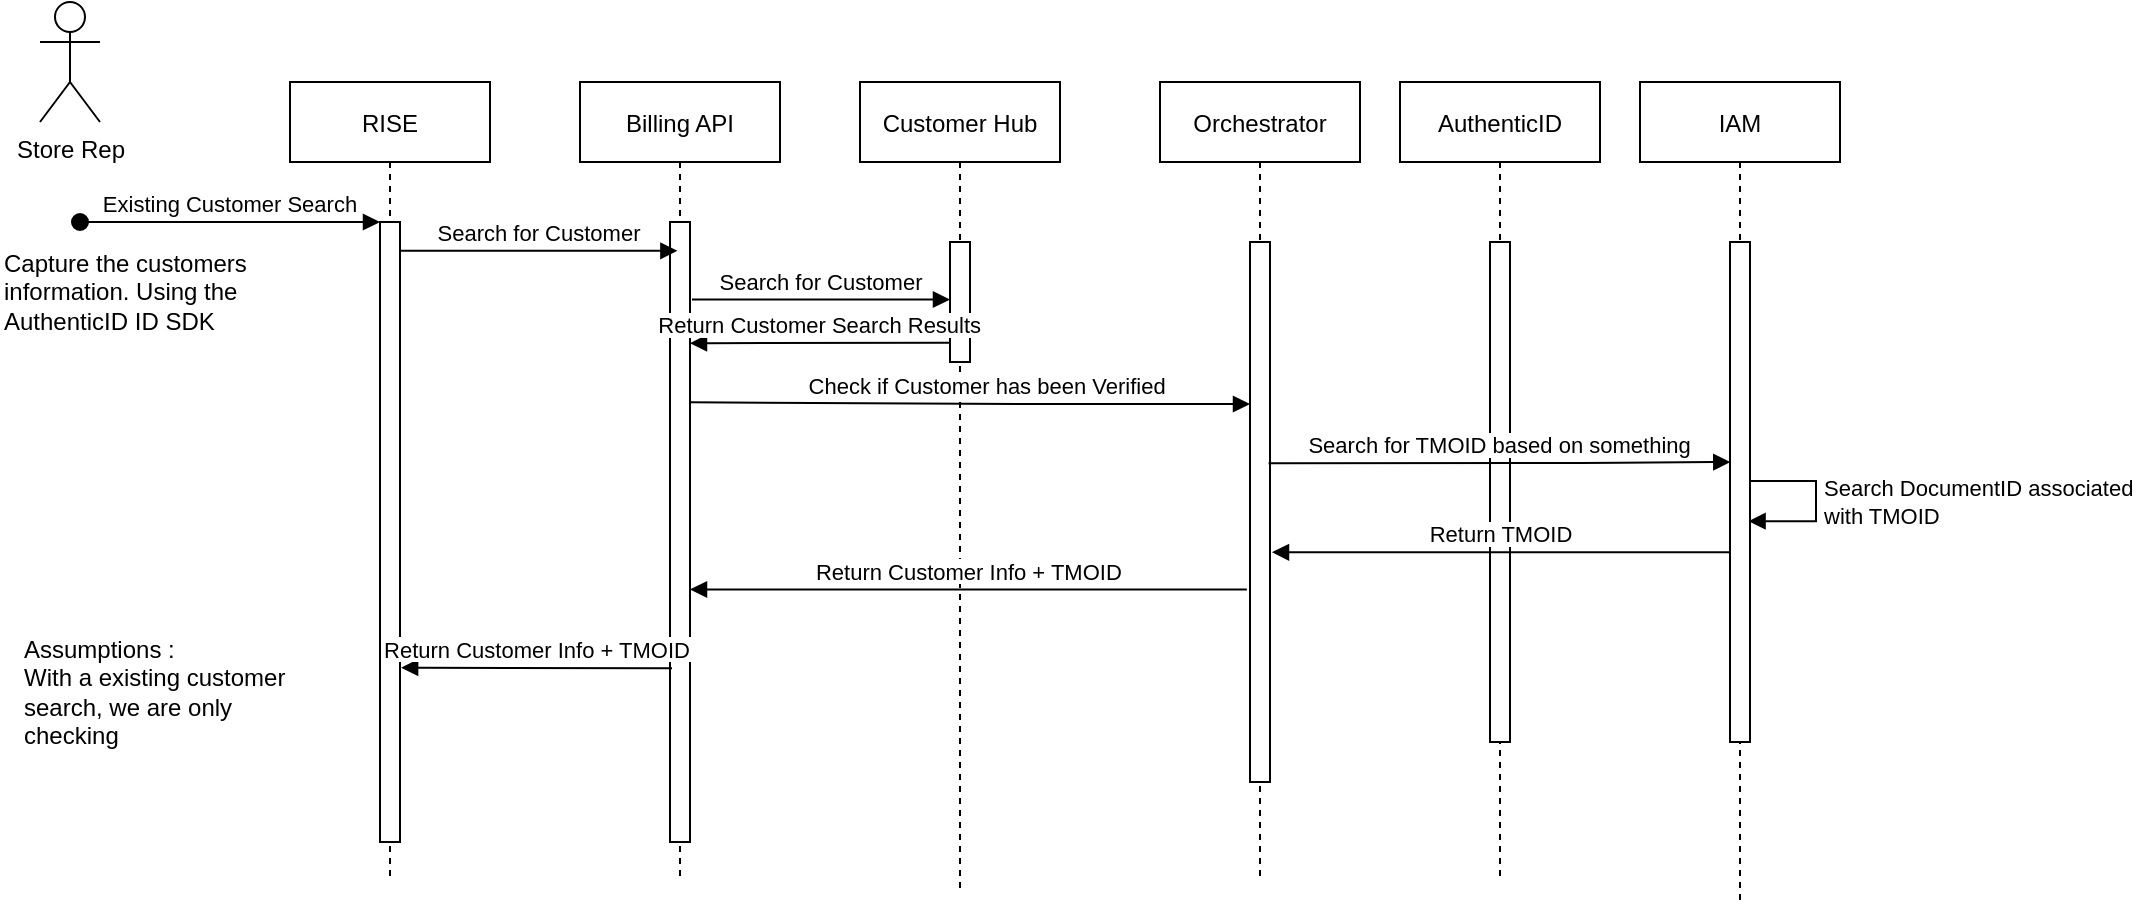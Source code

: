 <mxfile version="13.8.0" type="github">
  <diagram id="nKOJrB1VfP32wkWAsUuA" name="Page-1">
    <mxGraphModel dx="1178" dy="641" grid="1" gridSize="10" guides="1" tooltips="1" connect="1" arrows="1" fold="1" page="1" pageScale="1" pageWidth="1100" pageHeight="850" math="0" shadow="0">
      <root>
        <mxCell id="0" />
        <mxCell id="1" parent="0" />
        <mxCell id="LGv2I6CfhC-DXlK5i3q5-1" value="RISE" style="shape=umlLifeline;perimeter=lifelinePerimeter;container=1;collapsible=0;recursiveResize=0;rounded=0;shadow=0;strokeWidth=1;" vertex="1" parent="1">
          <mxGeometry x="175" y="80" width="100" height="400" as="geometry" />
        </mxCell>
        <mxCell id="LGv2I6CfhC-DXlK5i3q5-2" value="" style="points=[];perimeter=orthogonalPerimeter;rounded=0;shadow=0;strokeWidth=1;" vertex="1" parent="LGv2I6CfhC-DXlK5i3q5-1">
          <mxGeometry x="45" y="70" width="10" height="310" as="geometry" />
        </mxCell>
        <mxCell id="LGv2I6CfhC-DXlK5i3q5-3" value="Existing Customer Search" style="verticalAlign=bottom;startArrow=oval;endArrow=block;startSize=8;shadow=0;strokeWidth=1;" edge="1" parent="LGv2I6CfhC-DXlK5i3q5-1" target="LGv2I6CfhC-DXlK5i3q5-2">
          <mxGeometry relative="1" as="geometry">
            <mxPoint x="-105" y="70" as="sourcePoint" />
          </mxGeometry>
        </mxCell>
        <mxCell id="LGv2I6CfhC-DXlK5i3q5-4" value="Billing API" style="shape=umlLifeline;perimeter=lifelinePerimeter;container=1;collapsible=0;recursiveResize=0;rounded=0;shadow=0;strokeWidth=1;" vertex="1" parent="1">
          <mxGeometry x="320" y="80" width="100" height="400" as="geometry" />
        </mxCell>
        <mxCell id="LGv2I6CfhC-DXlK5i3q5-5" value="" style="points=[];perimeter=orthogonalPerimeter;rounded=0;shadow=0;strokeWidth=1;" vertex="1" parent="LGv2I6CfhC-DXlK5i3q5-4">
          <mxGeometry x="45" y="70" width="10" height="310" as="geometry" />
        </mxCell>
        <mxCell id="LGv2I6CfhC-DXlK5i3q5-6" value="Search for Customer" style="verticalAlign=bottom;endArrow=block;entryX=0.487;entryY=0.261;shadow=0;strokeWidth=1;entryDx=0;entryDy=0;entryPerimeter=0;" edge="1" parent="1">
          <mxGeometry relative="1" as="geometry">
            <mxPoint x="230" y="164.4" as="sourcePoint" />
            <mxPoint x="368.7" y="164.4" as="targetPoint" />
          </mxGeometry>
        </mxCell>
        <mxCell id="LGv2I6CfhC-DXlK5i3q5-7" value="Store Rep" style="shape=umlActor;verticalLabelPosition=bottom;verticalAlign=top;html=1;" vertex="1" parent="1">
          <mxGeometry x="50" y="40" width="30" height="60" as="geometry" />
        </mxCell>
        <mxCell id="LGv2I6CfhC-DXlK5i3q5-8" value="Customer Hub" style="shape=umlLifeline;perimeter=lifelinePerimeter;container=1;collapsible=0;recursiveResize=0;rounded=0;shadow=0;strokeWidth=1;" vertex="1" parent="1">
          <mxGeometry x="460" y="80" width="100" height="405" as="geometry" />
        </mxCell>
        <mxCell id="LGv2I6CfhC-DXlK5i3q5-9" value="" style="html=1;points=[];perimeter=orthogonalPerimeter;" vertex="1" parent="LGv2I6CfhC-DXlK5i3q5-8">
          <mxGeometry x="45" y="80" width="10" height="60" as="geometry" />
        </mxCell>
        <mxCell id="LGv2I6CfhC-DXlK5i3q5-11" value="Search for Customer" style="verticalAlign=bottom;endArrow=block;shadow=0;strokeWidth=1;exitX=1.1;exitY=0.125;exitDx=0;exitDy=0;exitPerimeter=0;" edge="1" parent="1" source="LGv2I6CfhC-DXlK5i3q5-5" target="LGv2I6CfhC-DXlK5i3q5-9">
          <mxGeometry relative="1" as="geometry">
            <mxPoint x="400" y="200" as="sourcePoint" />
            <mxPoint x="560" y="171" as="targetPoint" />
          </mxGeometry>
        </mxCell>
        <mxCell id="LGv2I6CfhC-DXlK5i3q5-12" value="Capture the customers information. Using the AuthenticID ID SDK" style="text;html=1;strokeColor=none;fillColor=none;align=left;verticalAlign=middle;whiteSpace=wrap;rounded=0;" vertex="1" parent="1">
          <mxGeometry x="30" y="160" width="160" height="50" as="geometry" />
        </mxCell>
        <mxCell id="LGv2I6CfhC-DXlK5i3q5-13" value="Orchestrator" style="shape=umlLifeline;perimeter=lifelinePerimeter;container=1;collapsible=0;recursiveResize=0;rounded=0;shadow=0;strokeWidth=1;" vertex="1" parent="1">
          <mxGeometry x="610" y="80" width="100" height="400" as="geometry" />
        </mxCell>
        <mxCell id="LGv2I6CfhC-DXlK5i3q5-14" value="" style="points=[];perimeter=orthogonalPerimeter;rounded=0;shadow=0;strokeWidth=1;" vertex="1" parent="LGv2I6CfhC-DXlK5i3q5-13">
          <mxGeometry x="45" y="80" width="10" height="270" as="geometry" />
        </mxCell>
        <mxCell id="LGv2I6CfhC-DXlK5i3q5-15" value="Return Customer Search Results" style="verticalAlign=bottom;endArrow=block;shadow=0;strokeWidth=1;exitX=-0.014;exitY=0.84;exitDx=0;exitDy=0;exitPerimeter=0;" edge="1" parent="1" source="LGv2I6CfhC-DXlK5i3q5-9">
          <mxGeometry relative="1" as="geometry">
            <mxPoint x="460" y="211" as="sourcePoint" />
            <mxPoint x="375" y="210.6" as="targetPoint" />
            <Array as="points" />
          </mxGeometry>
        </mxCell>
        <mxCell id="LGv2I6CfhC-DXlK5i3q5-16" value="Assumptions :&amp;nbsp;&lt;br&gt;With a existing customer search, we are only checking&amp;nbsp;" style="text;html=1;strokeColor=none;fillColor=none;align=left;verticalAlign=middle;whiteSpace=wrap;rounded=0;" vertex="1" parent="1">
          <mxGeometry x="40" y="360" width="160" height="50" as="geometry" />
        </mxCell>
        <mxCell id="LGv2I6CfhC-DXlK5i3q5-17" value="IAM" style="shape=umlLifeline;perimeter=lifelinePerimeter;container=1;collapsible=0;recursiveResize=0;rounded=0;shadow=0;strokeWidth=1;" vertex="1" parent="1">
          <mxGeometry x="850" y="80" width="100" height="410" as="geometry" />
        </mxCell>
        <mxCell id="LGv2I6CfhC-DXlK5i3q5-18" value="" style="points=[];perimeter=orthogonalPerimeter;rounded=0;shadow=0;strokeWidth=1;" vertex="1" parent="LGv2I6CfhC-DXlK5i3q5-17">
          <mxGeometry x="45" y="80" width="10" height="250" as="geometry" />
        </mxCell>
        <mxCell id="LGv2I6CfhC-DXlK5i3q5-19" value="Search DocumentID associated &lt;br&gt;with TMOID" style="edgeStyle=orthogonalEdgeStyle;html=1;align=left;spacingLeft=2;endArrow=block;rounded=0;entryX=0.929;entryY=0.87;entryDx=0;entryDy=0;entryPerimeter=0;" edge="1" parent="LGv2I6CfhC-DXlK5i3q5-17">
          <mxGeometry relative="1" as="geometry">
            <mxPoint x="55" y="199.509" as="sourcePoint" />
            <Array as="points">
              <mxPoint x="88" y="199.48" />
              <mxPoint x="88" y="219.48" />
            </Array>
            <mxPoint x="54.29" y="219.58" as="targetPoint" />
          </mxGeometry>
        </mxCell>
        <mxCell id="LGv2I6CfhC-DXlK5i3q5-20" value="Check if Customer has been Verified" style="verticalAlign=bottom;endArrow=block;shadow=0;strokeWidth=1;exitX=0.957;exitY=0.273;exitDx=0;exitDy=0;exitPerimeter=0;" edge="1" parent="1">
          <mxGeometry x="0.276" y="30" relative="1" as="geometry">
            <mxPoint x="374.57" y="240.17" as="sourcePoint" />
            <mxPoint x="655" y="241" as="targetPoint" />
            <Array as="points">
              <mxPoint x="550" y="241" />
            </Array>
            <mxPoint x="-30" y="30" as="offset" />
          </mxGeometry>
        </mxCell>
        <mxCell id="LGv2I6CfhC-DXlK5i3q5-21" value="AuthenticID" style="shape=umlLifeline;perimeter=lifelinePerimeter;container=1;collapsible=0;recursiveResize=0;rounded=0;shadow=0;strokeWidth=1;" vertex="1" parent="1">
          <mxGeometry x="730" y="80" width="100" height="400" as="geometry" />
        </mxCell>
        <mxCell id="LGv2I6CfhC-DXlK5i3q5-22" value="" style="points=[];perimeter=orthogonalPerimeter;rounded=0;shadow=0;strokeWidth=1;" vertex="1" parent="LGv2I6CfhC-DXlK5i3q5-21">
          <mxGeometry x="45" y="80" width="10" height="250" as="geometry" />
        </mxCell>
        <mxCell id="LGv2I6CfhC-DXlK5i3q5-25" value="Search for TMOID based on something" style="verticalAlign=bottom;endArrow=block;shadow=0;strokeWidth=1;exitX=0.929;exitY=0.515;exitDx=0;exitDy=0;exitPerimeter=0;entryX=0.014;entryY=0.512;entryDx=0;entryDy=0;entryPerimeter=0;" edge="1" parent="1">
          <mxGeometry relative="1" as="geometry">
            <mxPoint x="664.29" y="270.63" as="sourcePoint" />
            <mxPoint x="895.14" y="270" as="targetPoint" />
            <Array as="points">
              <mxPoint x="830" y="270.48" />
            </Array>
          </mxGeometry>
        </mxCell>
        <mxCell id="LGv2I6CfhC-DXlK5i3q5-26" value="Return TMOID" style="verticalAlign=bottom;endArrow=block;shadow=0;strokeWidth=1;exitX=-0.1;exitY=0.665;exitDx=0;exitDy=0;exitPerimeter=0;" edge="1" parent="1">
          <mxGeometry relative="1" as="geometry">
            <mxPoint x="895" y="315.13" as="sourcePoint" />
            <mxPoint x="666" y="315.13" as="targetPoint" />
          </mxGeometry>
        </mxCell>
        <mxCell id="LGv2I6CfhC-DXlK5i3q5-28" value="Return Customer Info + TMOID" style="verticalAlign=bottom;endArrow=block;shadow=0;strokeWidth=1;exitX=-0.157;exitY=0.925;exitDx=0;exitDy=0;exitPerimeter=0;" edge="1" parent="1">
          <mxGeometry relative="1" as="geometry">
            <mxPoint x="653.43" y="333.75" as="sourcePoint" />
            <mxPoint x="375" y="333.75" as="targetPoint" />
          </mxGeometry>
        </mxCell>
        <mxCell id="LGv2I6CfhC-DXlK5i3q5-29" value="Return Customer Info + TMOID" style="verticalAlign=bottom;endArrow=block;shadow=0;strokeWidth=1;exitX=0.1;exitY=0.965;exitDx=0;exitDy=0;exitPerimeter=0;entryX=1.057;entryY=0.964;entryDx=0;entryDy=0;entryPerimeter=0;" edge="1" parent="1">
          <mxGeometry relative="1" as="geometry">
            <mxPoint x="366" y="373.15" as="sourcePoint" />
            <mxPoint x="230.57" y="372.84" as="targetPoint" />
          </mxGeometry>
        </mxCell>
      </root>
    </mxGraphModel>
  </diagram>
</mxfile>
